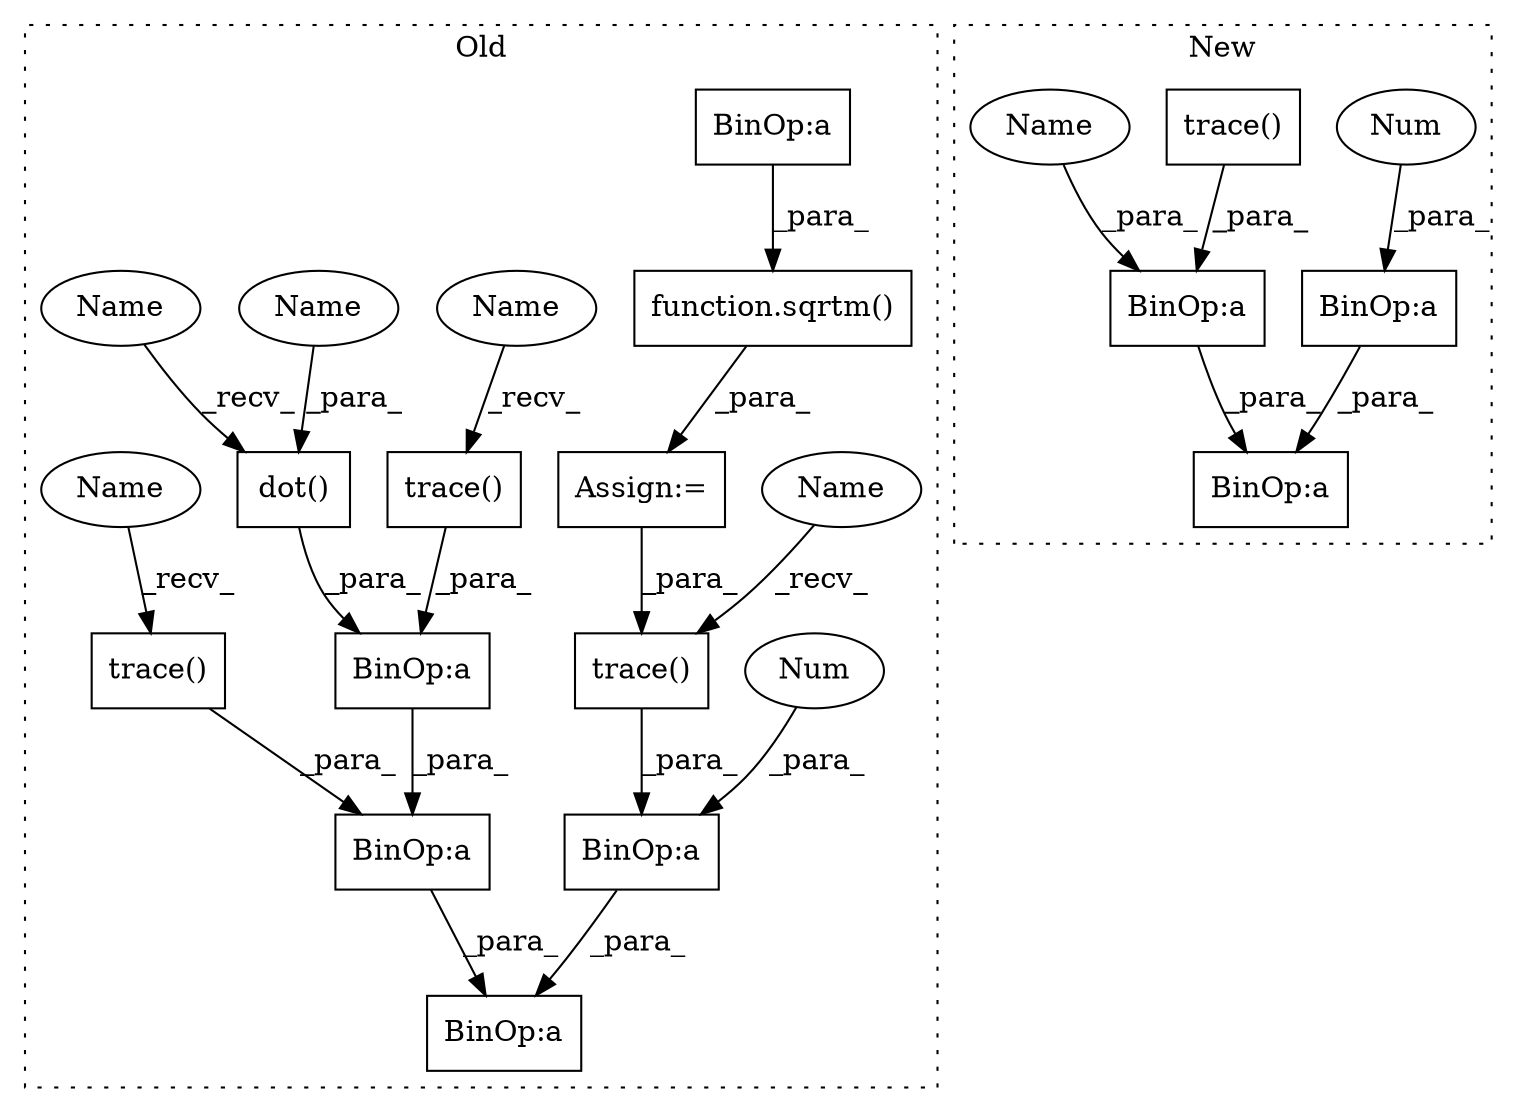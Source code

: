 digraph G {
subgraph cluster0 {
1 [label="dot()" a="75" s="8492,8505" l="9,1" shape="box"];
4 [label="BinOp:a" a="82" s="8530" l="23" shape="box"];
8 [label="BinOp:a" a="82" s="8554" l="3" shape="box"];
9 [label="BinOp:a" a="82" s="8496" l="35" shape="box"];
10 [label="BinOp:a" a="82" s="8506" l="3" shape="box"];
11 [label="trace()" a="75" s="8509,8527" l="12,1" shape="box"];
12 [label="Num" a="76" s="8553" l="1" shape="ellipse"];
13 [label="trace()" a="75" s="8460,8479" l="12,1" shape="box"];
14 [label="BinOp:a" a="82" s="8372" l="3" shape="box"];
15 [label="function.sqrtm()" a="75" s="8397,8440" l="6,1" shape="box"];
16 [label="trace()" a="75" s="8531,8549" l="12,1" shape="box"];
17 [label="Assign:=" a="68" s="8394" l="3" shape="box"];
18 [label="Name" a="87" s="8509" l="5" shape="ellipse"];
19 [label="Name" a="87" s="8460" l="5" shape="ellipse"];
20 [label="Name" a="87" s="8531" l="5" shape="ellipse"];
21 [label="Name" a="87" s="8501" l="4" shape="ellipse"];
22 [label="Name" a="87" s="8492" l="4" shape="ellipse"];
label = "Old";
style="dotted";
}
subgraph cluster1 {
2 [label="trace()" a="75" s="6753" l="14" shape="box"];
3 [label="BinOp:a" a="82" s="6851" l="3" shape="box"];
5 [label="BinOp:a" a="82" s="6851" l="7" shape="box"];
6 [label="BinOp:a" a="82" s="6859" l="3" shape="box"];
7 [label="Num" a="76" s="6858" l="1" shape="ellipse"];
23 [label="Name" a="87" s="6850" l="1" shape="ellipse"];
label = "New";
style="dotted";
}
1 -> 10 [label="_para_"];
2 -> 3 [label="_para_"];
3 -> 5 [label="_para_"];
6 -> 5 [label="_para_"];
7 -> 6 [label="_para_"];
8 -> 4 [label="_para_"];
9 -> 4 [label="_para_"];
10 -> 9 [label="_para_"];
11 -> 10 [label="_para_"];
12 -> 8 [label="_para_"];
13 -> 8 [label="_para_"];
14 -> 15 [label="_para_"];
15 -> 17 [label="_para_"];
16 -> 9 [label="_para_"];
17 -> 13 [label="_para_"];
18 -> 11 [label="_recv_"];
19 -> 13 [label="_recv_"];
20 -> 16 [label="_recv_"];
21 -> 1 [label="_para_"];
22 -> 1 [label="_recv_"];
23 -> 3 [label="_para_"];
}